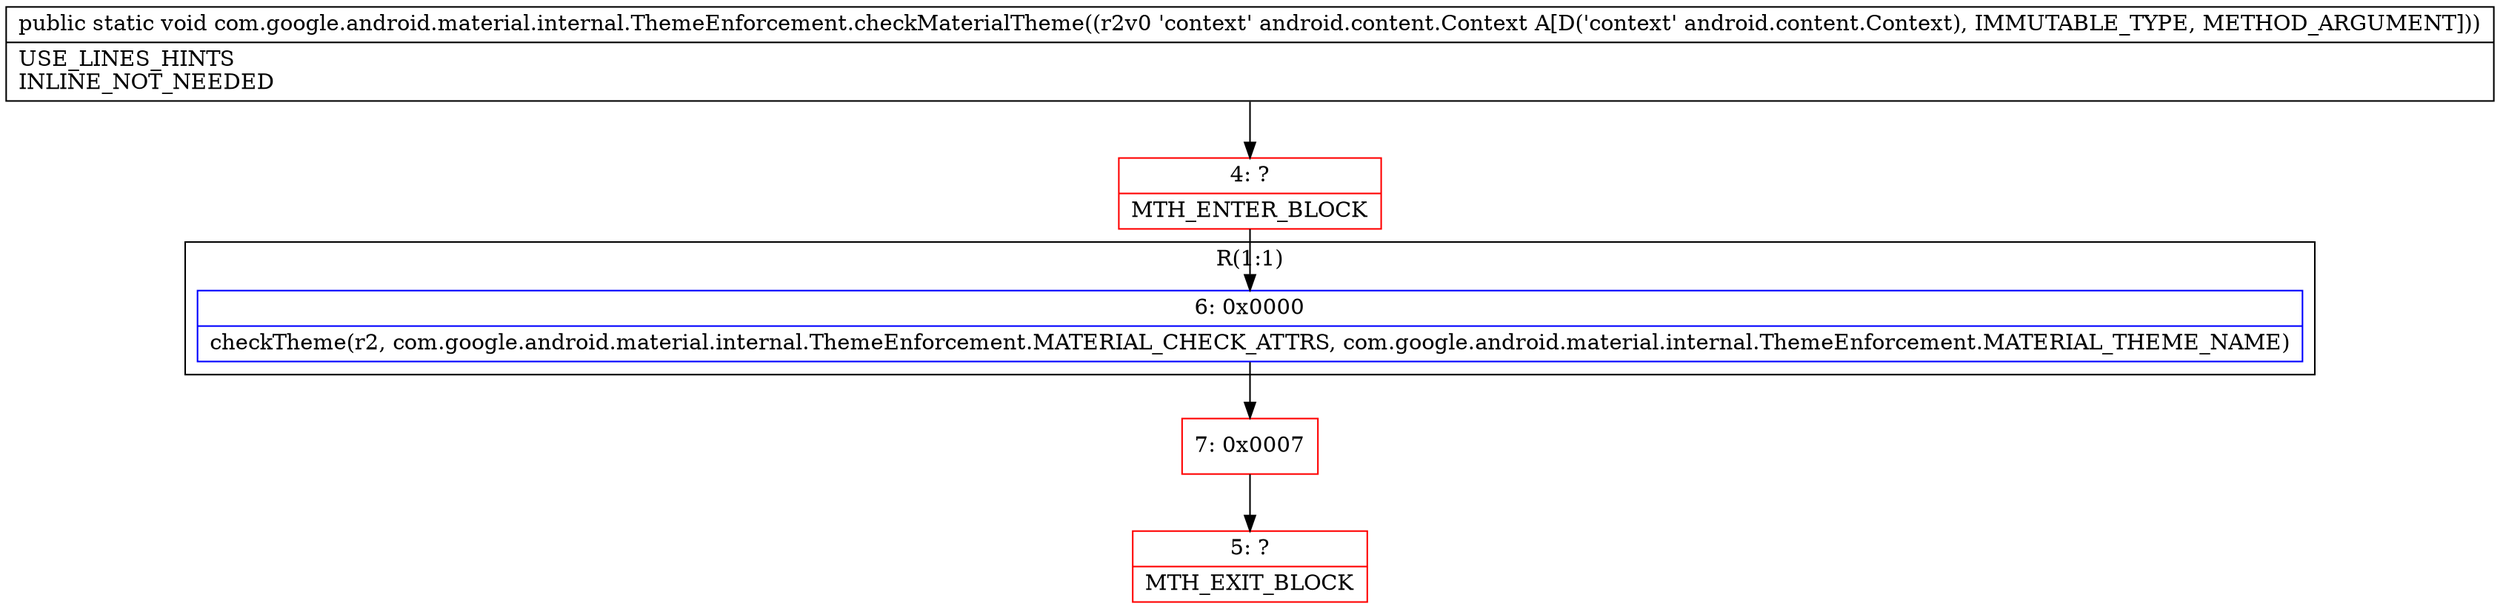 digraph "CFG forcom.google.android.material.internal.ThemeEnforcement.checkMaterialTheme(Landroid\/content\/Context;)V" {
subgraph cluster_Region_1189468505 {
label = "R(1:1)";
node [shape=record,color=blue];
Node_6 [shape=record,label="{6\:\ 0x0000|checkTheme(r2, com.google.android.material.internal.ThemeEnforcement.MATERIAL_CHECK_ATTRS, com.google.android.material.internal.ThemeEnforcement.MATERIAL_THEME_NAME)\l}"];
}
Node_4 [shape=record,color=red,label="{4\:\ ?|MTH_ENTER_BLOCK\l}"];
Node_7 [shape=record,color=red,label="{7\:\ 0x0007}"];
Node_5 [shape=record,color=red,label="{5\:\ ?|MTH_EXIT_BLOCK\l}"];
MethodNode[shape=record,label="{public static void com.google.android.material.internal.ThemeEnforcement.checkMaterialTheme((r2v0 'context' android.content.Context A[D('context' android.content.Context), IMMUTABLE_TYPE, METHOD_ARGUMENT]))  | USE_LINES_HINTS\lINLINE_NOT_NEEDED\l}"];
MethodNode -> Node_4;Node_6 -> Node_7;
Node_4 -> Node_6;
Node_7 -> Node_5;
}

